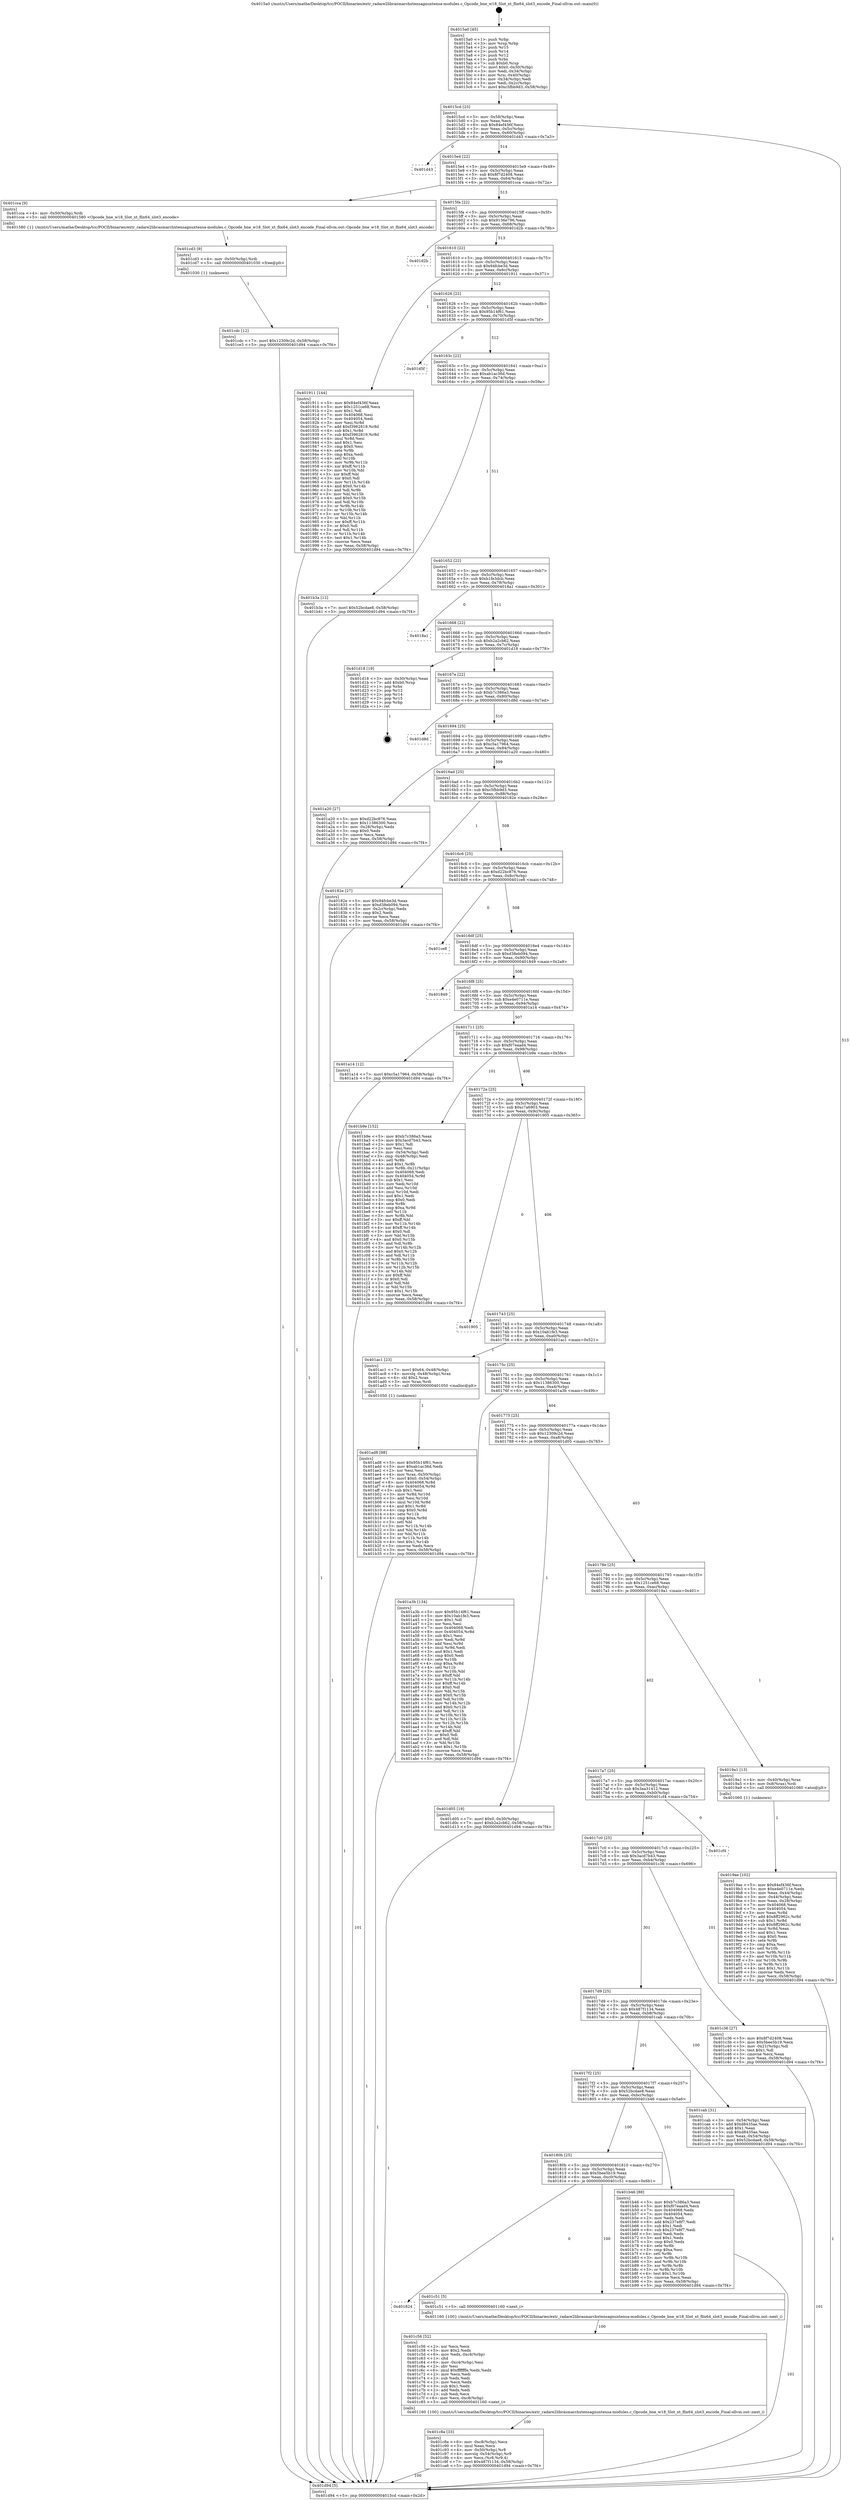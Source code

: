 digraph "0x4015a0" {
  label = "0x4015a0 (/mnt/c/Users/mathe/Desktop/tcc/POCII/binaries/extr_radare2librasmarchxtensagnuxtensa-modules.c_Opcode_bne_w18_Slot_xt_flix64_slot3_encode_Final-ollvm.out::main(0))"
  labelloc = "t"
  node[shape=record]

  Entry [label="",width=0.3,height=0.3,shape=circle,fillcolor=black,style=filled]
  "0x4015cd" [label="{
     0x4015cd [23]\l
     | [instrs]\l
     &nbsp;&nbsp;0x4015cd \<+3\>: mov -0x58(%rbp),%eax\l
     &nbsp;&nbsp;0x4015d0 \<+2\>: mov %eax,%ecx\l
     &nbsp;&nbsp;0x4015d2 \<+6\>: sub $0x84ef436f,%ecx\l
     &nbsp;&nbsp;0x4015d8 \<+3\>: mov %eax,-0x5c(%rbp)\l
     &nbsp;&nbsp;0x4015db \<+3\>: mov %ecx,-0x60(%rbp)\l
     &nbsp;&nbsp;0x4015de \<+6\>: je 0000000000401d43 \<main+0x7a3\>\l
  }"]
  "0x401d43" [label="{
     0x401d43\l
  }", style=dashed]
  "0x4015e4" [label="{
     0x4015e4 [22]\l
     | [instrs]\l
     &nbsp;&nbsp;0x4015e4 \<+5\>: jmp 00000000004015e9 \<main+0x49\>\l
     &nbsp;&nbsp;0x4015e9 \<+3\>: mov -0x5c(%rbp),%eax\l
     &nbsp;&nbsp;0x4015ec \<+5\>: sub $0x8f7d2408,%eax\l
     &nbsp;&nbsp;0x4015f1 \<+3\>: mov %eax,-0x64(%rbp)\l
     &nbsp;&nbsp;0x4015f4 \<+6\>: je 0000000000401cca \<main+0x72a\>\l
  }"]
  Exit [label="",width=0.3,height=0.3,shape=circle,fillcolor=black,style=filled,peripheries=2]
  "0x401cca" [label="{
     0x401cca [9]\l
     | [instrs]\l
     &nbsp;&nbsp;0x401cca \<+4\>: mov -0x50(%rbp),%rdi\l
     &nbsp;&nbsp;0x401cce \<+5\>: call 0000000000401580 \<Opcode_bne_w18_Slot_xt_flix64_slot3_encode\>\l
     | [calls]\l
     &nbsp;&nbsp;0x401580 \{1\} (/mnt/c/Users/mathe/Desktop/tcc/POCII/binaries/extr_radare2librasmarchxtensagnuxtensa-modules.c_Opcode_bne_w18_Slot_xt_flix64_slot3_encode_Final-ollvm.out::Opcode_bne_w18_Slot_xt_flix64_slot3_encode)\l
  }"]
  "0x4015fa" [label="{
     0x4015fa [22]\l
     | [instrs]\l
     &nbsp;&nbsp;0x4015fa \<+5\>: jmp 00000000004015ff \<main+0x5f\>\l
     &nbsp;&nbsp;0x4015ff \<+3\>: mov -0x5c(%rbp),%eax\l
     &nbsp;&nbsp;0x401602 \<+5\>: sub $0x9136e796,%eax\l
     &nbsp;&nbsp;0x401607 \<+3\>: mov %eax,-0x68(%rbp)\l
     &nbsp;&nbsp;0x40160a \<+6\>: je 0000000000401d2b \<main+0x78b\>\l
  }"]
  "0x401cdc" [label="{
     0x401cdc [12]\l
     | [instrs]\l
     &nbsp;&nbsp;0x401cdc \<+7\>: movl $0x12309c2d,-0x58(%rbp)\l
     &nbsp;&nbsp;0x401ce3 \<+5\>: jmp 0000000000401d94 \<main+0x7f4\>\l
  }"]
  "0x401d2b" [label="{
     0x401d2b\l
  }", style=dashed]
  "0x401610" [label="{
     0x401610 [22]\l
     | [instrs]\l
     &nbsp;&nbsp;0x401610 \<+5\>: jmp 0000000000401615 \<main+0x75\>\l
     &nbsp;&nbsp;0x401615 \<+3\>: mov -0x5c(%rbp),%eax\l
     &nbsp;&nbsp;0x401618 \<+5\>: sub $0x94fcbe3d,%eax\l
     &nbsp;&nbsp;0x40161d \<+3\>: mov %eax,-0x6c(%rbp)\l
     &nbsp;&nbsp;0x401620 \<+6\>: je 0000000000401911 \<main+0x371\>\l
  }"]
  "0x401cd3" [label="{
     0x401cd3 [9]\l
     | [instrs]\l
     &nbsp;&nbsp;0x401cd3 \<+4\>: mov -0x50(%rbp),%rdi\l
     &nbsp;&nbsp;0x401cd7 \<+5\>: call 0000000000401030 \<free@plt\>\l
     | [calls]\l
     &nbsp;&nbsp;0x401030 \{1\} (unknown)\l
  }"]
  "0x401911" [label="{
     0x401911 [144]\l
     | [instrs]\l
     &nbsp;&nbsp;0x401911 \<+5\>: mov $0x84ef436f,%eax\l
     &nbsp;&nbsp;0x401916 \<+5\>: mov $0x1251ce68,%ecx\l
     &nbsp;&nbsp;0x40191b \<+2\>: mov $0x1,%dl\l
     &nbsp;&nbsp;0x40191d \<+7\>: mov 0x404068,%esi\l
     &nbsp;&nbsp;0x401924 \<+7\>: mov 0x404054,%edi\l
     &nbsp;&nbsp;0x40192b \<+3\>: mov %esi,%r8d\l
     &nbsp;&nbsp;0x40192e \<+7\>: add $0xf3962819,%r8d\l
     &nbsp;&nbsp;0x401935 \<+4\>: sub $0x1,%r8d\l
     &nbsp;&nbsp;0x401939 \<+7\>: sub $0xf3962819,%r8d\l
     &nbsp;&nbsp;0x401940 \<+4\>: imul %r8d,%esi\l
     &nbsp;&nbsp;0x401944 \<+3\>: and $0x1,%esi\l
     &nbsp;&nbsp;0x401947 \<+3\>: cmp $0x0,%esi\l
     &nbsp;&nbsp;0x40194a \<+4\>: sete %r9b\l
     &nbsp;&nbsp;0x40194e \<+3\>: cmp $0xa,%edi\l
     &nbsp;&nbsp;0x401951 \<+4\>: setl %r10b\l
     &nbsp;&nbsp;0x401955 \<+3\>: mov %r9b,%r11b\l
     &nbsp;&nbsp;0x401958 \<+4\>: xor $0xff,%r11b\l
     &nbsp;&nbsp;0x40195c \<+3\>: mov %r10b,%bl\l
     &nbsp;&nbsp;0x40195f \<+3\>: xor $0xff,%bl\l
     &nbsp;&nbsp;0x401962 \<+3\>: xor $0x0,%dl\l
     &nbsp;&nbsp;0x401965 \<+3\>: mov %r11b,%r14b\l
     &nbsp;&nbsp;0x401968 \<+4\>: and $0x0,%r14b\l
     &nbsp;&nbsp;0x40196c \<+3\>: and %dl,%r9b\l
     &nbsp;&nbsp;0x40196f \<+3\>: mov %bl,%r15b\l
     &nbsp;&nbsp;0x401972 \<+4\>: and $0x0,%r15b\l
     &nbsp;&nbsp;0x401976 \<+3\>: and %dl,%r10b\l
     &nbsp;&nbsp;0x401979 \<+3\>: or %r9b,%r14b\l
     &nbsp;&nbsp;0x40197c \<+3\>: or %r10b,%r15b\l
     &nbsp;&nbsp;0x40197f \<+3\>: xor %r15b,%r14b\l
     &nbsp;&nbsp;0x401982 \<+3\>: or %bl,%r11b\l
     &nbsp;&nbsp;0x401985 \<+4\>: xor $0xff,%r11b\l
     &nbsp;&nbsp;0x401989 \<+3\>: or $0x0,%dl\l
     &nbsp;&nbsp;0x40198c \<+3\>: and %dl,%r11b\l
     &nbsp;&nbsp;0x40198f \<+3\>: or %r11b,%r14b\l
     &nbsp;&nbsp;0x401992 \<+4\>: test $0x1,%r14b\l
     &nbsp;&nbsp;0x401996 \<+3\>: cmovne %ecx,%eax\l
     &nbsp;&nbsp;0x401999 \<+3\>: mov %eax,-0x58(%rbp)\l
     &nbsp;&nbsp;0x40199c \<+5\>: jmp 0000000000401d94 \<main+0x7f4\>\l
  }"]
  "0x401626" [label="{
     0x401626 [22]\l
     | [instrs]\l
     &nbsp;&nbsp;0x401626 \<+5\>: jmp 000000000040162b \<main+0x8b\>\l
     &nbsp;&nbsp;0x40162b \<+3\>: mov -0x5c(%rbp),%eax\l
     &nbsp;&nbsp;0x40162e \<+5\>: sub $0x95b14f61,%eax\l
     &nbsp;&nbsp;0x401633 \<+3\>: mov %eax,-0x70(%rbp)\l
     &nbsp;&nbsp;0x401636 \<+6\>: je 0000000000401d5f \<main+0x7bf\>\l
  }"]
  "0x401c8a" [label="{
     0x401c8a [33]\l
     | [instrs]\l
     &nbsp;&nbsp;0x401c8a \<+6\>: mov -0xc8(%rbp),%ecx\l
     &nbsp;&nbsp;0x401c90 \<+3\>: imul %eax,%ecx\l
     &nbsp;&nbsp;0x401c93 \<+4\>: mov -0x50(%rbp),%r8\l
     &nbsp;&nbsp;0x401c97 \<+4\>: movslq -0x54(%rbp),%r9\l
     &nbsp;&nbsp;0x401c9b \<+4\>: mov %ecx,(%r8,%r9,4)\l
     &nbsp;&nbsp;0x401c9f \<+7\>: movl $0x487f1134,-0x58(%rbp)\l
     &nbsp;&nbsp;0x401ca6 \<+5\>: jmp 0000000000401d94 \<main+0x7f4\>\l
  }"]
  "0x401d5f" [label="{
     0x401d5f\l
  }", style=dashed]
  "0x40163c" [label="{
     0x40163c [22]\l
     | [instrs]\l
     &nbsp;&nbsp;0x40163c \<+5\>: jmp 0000000000401641 \<main+0xa1\>\l
     &nbsp;&nbsp;0x401641 \<+3\>: mov -0x5c(%rbp),%eax\l
     &nbsp;&nbsp;0x401644 \<+5\>: sub $0xab1ac36d,%eax\l
     &nbsp;&nbsp;0x401649 \<+3\>: mov %eax,-0x74(%rbp)\l
     &nbsp;&nbsp;0x40164c \<+6\>: je 0000000000401b3a \<main+0x59a\>\l
  }"]
  "0x401c56" [label="{
     0x401c56 [52]\l
     | [instrs]\l
     &nbsp;&nbsp;0x401c56 \<+2\>: xor %ecx,%ecx\l
     &nbsp;&nbsp;0x401c58 \<+5\>: mov $0x2,%edx\l
     &nbsp;&nbsp;0x401c5d \<+6\>: mov %edx,-0xc4(%rbp)\l
     &nbsp;&nbsp;0x401c63 \<+1\>: cltd\l
     &nbsp;&nbsp;0x401c64 \<+6\>: mov -0xc4(%rbp),%esi\l
     &nbsp;&nbsp;0x401c6a \<+2\>: idiv %esi\l
     &nbsp;&nbsp;0x401c6c \<+6\>: imul $0xfffffffe,%edx,%edx\l
     &nbsp;&nbsp;0x401c72 \<+2\>: mov %ecx,%edi\l
     &nbsp;&nbsp;0x401c74 \<+2\>: sub %edx,%edi\l
     &nbsp;&nbsp;0x401c76 \<+2\>: mov %ecx,%edx\l
     &nbsp;&nbsp;0x401c78 \<+3\>: sub $0x1,%edx\l
     &nbsp;&nbsp;0x401c7b \<+2\>: add %edx,%edi\l
     &nbsp;&nbsp;0x401c7d \<+2\>: sub %edi,%ecx\l
     &nbsp;&nbsp;0x401c7f \<+6\>: mov %ecx,-0xc8(%rbp)\l
     &nbsp;&nbsp;0x401c85 \<+5\>: call 0000000000401160 \<next_i\>\l
     | [calls]\l
     &nbsp;&nbsp;0x401160 \{100\} (/mnt/c/Users/mathe/Desktop/tcc/POCII/binaries/extr_radare2librasmarchxtensagnuxtensa-modules.c_Opcode_bne_w18_Slot_xt_flix64_slot3_encode_Final-ollvm.out::next_i)\l
  }"]
  "0x401b3a" [label="{
     0x401b3a [12]\l
     | [instrs]\l
     &nbsp;&nbsp;0x401b3a \<+7\>: movl $0x52bcdae8,-0x58(%rbp)\l
     &nbsp;&nbsp;0x401b41 \<+5\>: jmp 0000000000401d94 \<main+0x7f4\>\l
  }"]
  "0x401652" [label="{
     0x401652 [22]\l
     | [instrs]\l
     &nbsp;&nbsp;0x401652 \<+5\>: jmp 0000000000401657 \<main+0xb7\>\l
     &nbsp;&nbsp;0x401657 \<+3\>: mov -0x5c(%rbp),%eax\l
     &nbsp;&nbsp;0x40165a \<+5\>: sub $0xb1fe3dcb,%eax\l
     &nbsp;&nbsp;0x40165f \<+3\>: mov %eax,-0x78(%rbp)\l
     &nbsp;&nbsp;0x401662 \<+6\>: je 00000000004018a1 \<main+0x301\>\l
  }"]
  "0x401824" [label="{
     0x401824\l
  }", style=dashed]
  "0x4018a1" [label="{
     0x4018a1\l
  }", style=dashed]
  "0x401668" [label="{
     0x401668 [22]\l
     | [instrs]\l
     &nbsp;&nbsp;0x401668 \<+5\>: jmp 000000000040166d \<main+0xcd\>\l
     &nbsp;&nbsp;0x40166d \<+3\>: mov -0x5c(%rbp),%eax\l
     &nbsp;&nbsp;0x401670 \<+5\>: sub $0xb2a2cb62,%eax\l
     &nbsp;&nbsp;0x401675 \<+3\>: mov %eax,-0x7c(%rbp)\l
     &nbsp;&nbsp;0x401678 \<+6\>: je 0000000000401d18 \<main+0x778\>\l
  }"]
  "0x401c51" [label="{
     0x401c51 [5]\l
     | [instrs]\l
     &nbsp;&nbsp;0x401c51 \<+5\>: call 0000000000401160 \<next_i\>\l
     | [calls]\l
     &nbsp;&nbsp;0x401160 \{100\} (/mnt/c/Users/mathe/Desktop/tcc/POCII/binaries/extr_radare2librasmarchxtensagnuxtensa-modules.c_Opcode_bne_w18_Slot_xt_flix64_slot3_encode_Final-ollvm.out::next_i)\l
  }"]
  "0x401d18" [label="{
     0x401d18 [19]\l
     | [instrs]\l
     &nbsp;&nbsp;0x401d18 \<+3\>: mov -0x30(%rbp),%eax\l
     &nbsp;&nbsp;0x401d1b \<+7\>: add $0xb0,%rsp\l
     &nbsp;&nbsp;0x401d22 \<+1\>: pop %rbx\l
     &nbsp;&nbsp;0x401d23 \<+2\>: pop %r12\l
     &nbsp;&nbsp;0x401d25 \<+2\>: pop %r14\l
     &nbsp;&nbsp;0x401d27 \<+2\>: pop %r15\l
     &nbsp;&nbsp;0x401d29 \<+1\>: pop %rbp\l
     &nbsp;&nbsp;0x401d2a \<+1\>: ret\l
  }"]
  "0x40167e" [label="{
     0x40167e [22]\l
     | [instrs]\l
     &nbsp;&nbsp;0x40167e \<+5\>: jmp 0000000000401683 \<main+0xe3\>\l
     &nbsp;&nbsp;0x401683 \<+3\>: mov -0x5c(%rbp),%eax\l
     &nbsp;&nbsp;0x401686 \<+5\>: sub $0xb7c386a3,%eax\l
     &nbsp;&nbsp;0x40168b \<+3\>: mov %eax,-0x80(%rbp)\l
     &nbsp;&nbsp;0x40168e \<+6\>: je 0000000000401d8d \<main+0x7ed\>\l
  }"]
  "0x40180b" [label="{
     0x40180b [25]\l
     | [instrs]\l
     &nbsp;&nbsp;0x40180b \<+5\>: jmp 0000000000401810 \<main+0x270\>\l
     &nbsp;&nbsp;0x401810 \<+3\>: mov -0x5c(%rbp),%eax\l
     &nbsp;&nbsp;0x401813 \<+5\>: sub $0x5bee5b19,%eax\l
     &nbsp;&nbsp;0x401818 \<+6\>: mov %eax,-0xc0(%rbp)\l
     &nbsp;&nbsp;0x40181e \<+6\>: je 0000000000401c51 \<main+0x6b1\>\l
  }"]
  "0x401d8d" [label="{
     0x401d8d\l
  }", style=dashed]
  "0x401694" [label="{
     0x401694 [25]\l
     | [instrs]\l
     &nbsp;&nbsp;0x401694 \<+5\>: jmp 0000000000401699 \<main+0xf9\>\l
     &nbsp;&nbsp;0x401699 \<+3\>: mov -0x5c(%rbp),%eax\l
     &nbsp;&nbsp;0x40169c \<+5\>: sub $0xc5a17964,%eax\l
     &nbsp;&nbsp;0x4016a1 \<+6\>: mov %eax,-0x84(%rbp)\l
     &nbsp;&nbsp;0x4016a7 \<+6\>: je 0000000000401a20 \<main+0x480\>\l
  }"]
  "0x401b46" [label="{
     0x401b46 [88]\l
     | [instrs]\l
     &nbsp;&nbsp;0x401b46 \<+5\>: mov $0xb7c386a3,%eax\l
     &nbsp;&nbsp;0x401b4b \<+5\>: mov $0xf07eaad4,%ecx\l
     &nbsp;&nbsp;0x401b50 \<+7\>: mov 0x404068,%edx\l
     &nbsp;&nbsp;0x401b57 \<+7\>: mov 0x404054,%esi\l
     &nbsp;&nbsp;0x401b5e \<+2\>: mov %edx,%edi\l
     &nbsp;&nbsp;0x401b60 \<+6\>: add $0x237e8f7,%edi\l
     &nbsp;&nbsp;0x401b66 \<+3\>: sub $0x1,%edi\l
     &nbsp;&nbsp;0x401b69 \<+6\>: sub $0x237e8f7,%edi\l
     &nbsp;&nbsp;0x401b6f \<+3\>: imul %edi,%edx\l
     &nbsp;&nbsp;0x401b72 \<+3\>: and $0x1,%edx\l
     &nbsp;&nbsp;0x401b75 \<+3\>: cmp $0x0,%edx\l
     &nbsp;&nbsp;0x401b78 \<+4\>: sete %r8b\l
     &nbsp;&nbsp;0x401b7c \<+3\>: cmp $0xa,%esi\l
     &nbsp;&nbsp;0x401b7f \<+4\>: setl %r9b\l
     &nbsp;&nbsp;0x401b83 \<+3\>: mov %r8b,%r10b\l
     &nbsp;&nbsp;0x401b86 \<+3\>: and %r9b,%r10b\l
     &nbsp;&nbsp;0x401b89 \<+3\>: xor %r9b,%r8b\l
     &nbsp;&nbsp;0x401b8c \<+3\>: or %r8b,%r10b\l
     &nbsp;&nbsp;0x401b8f \<+4\>: test $0x1,%r10b\l
     &nbsp;&nbsp;0x401b93 \<+3\>: cmovne %ecx,%eax\l
     &nbsp;&nbsp;0x401b96 \<+3\>: mov %eax,-0x58(%rbp)\l
     &nbsp;&nbsp;0x401b99 \<+5\>: jmp 0000000000401d94 \<main+0x7f4\>\l
  }"]
  "0x401a20" [label="{
     0x401a20 [27]\l
     | [instrs]\l
     &nbsp;&nbsp;0x401a20 \<+5\>: mov $0xd22bc876,%eax\l
     &nbsp;&nbsp;0x401a25 \<+5\>: mov $0x11386300,%ecx\l
     &nbsp;&nbsp;0x401a2a \<+3\>: mov -0x28(%rbp),%edx\l
     &nbsp;&nbsp;0x401a2d \<+3\>: cmp $0x0,%edx\l
     &nbsp;&nbsp;0x401a30 \<+3\>: cmove %ecx,%eax\l
     &nbsp;&nbsp;0x401a33 \<+3\>: mov %eax,-0x58(%rbp)\l
     &nbsp;&nbsp;0x401a36 \<+5\>: jmp 0000000000401d94 \<main+0x7f4\>\l
  }"]
  "0x4016ad" [label="{
     0x4016ad [25]\l
     | [instrs]\l
     &nbsp;&nbsp;0x4016ad \<+5\>: jmp 00000000004016b2 \<main+0x112\>\l
     &nbsp;&nbsp;0x4016b2 \<+3\>: mov -0x5c(%rbp),%eax\l
     &nbsp;&nbsp;0x4016b5 \<+5\>: sub $0xc5fbb9d3,%eax\l
     &nbsp;&nbsp;0x4016ba \<+6\>: mov %eax,-0x88(%rbp)\l
     &nbsp;&nbsp;0x4016c0 \<+6\>: je 000000000040182e \<main+0x28e\>\l
  }"]
  "0x4017f2" [label="{
     0x4017f2 [25]\l
     | [instrs]\l
     &nbsp;&nbsp;0x4017f2 \<+5\>: jmp 00000000004017f7 \<main+0x257\>\l
     &nbsp;&nbsp;0x4017f7 \<+3\>: mov -0x5c(%rbp),%eax\l
     &nbsp;&nbsp;0x4017fa \<+5\>: sub $0x52bcdae8,%eax\l
     &nbsp;&nbsp;0x4017ff \<+6\>: mov %eax,-0xbc(%rbp)\l
     &nbsp;&nbsp;0x401805 \<+6\>: je 0000000000401b46 \<main+0x5a6\>\l
  }"]
  "0x40182e" [label="{
     0x40182e [27]\l
     | [instrs]\l
     &nbsp;&nbsp;0x40182e \<+5\>: mov $0x94fcbe3d,%eax\l
     &nbsp;&nbsp;0x401833 \<+5\>: mov $0xd38eb094,%ecx\l
     &nbsp;&nbsp;0x401838 \<+3\>: mov -0x2c(%rbp),%edx\l
     &nbsp;&nbsp;0x40183b \<+3\>: cmp $0x2,%edx\l
     &nbsp;&nbsp;0x40183e \<+3\>: cmovne %ecx,%eax\l
     &nbsp;&nbsp;0x401841 \<+3\>: mov %eax,-0x58(%rbp)\l
     &nbsp;&nbsp;0x401844 \<+5\>: jmp 0000000000401d94 \<main+0x7f4\>\l
  }"]
  "0x4016c6" [label="{
     0x4016c6 [25]\l
     | [instrs]\l
     &nbsp;&nbsp;0x4016c6 \<+5\>: jmp 00000000004016cb \<main+0x12b\>\l
     &nbsp;&nbsp;0x4016cb \<+3\>: mov -0x5c(%rbp),%eax\l
     &nbsp;&nbsp;0x4016ce \<+5\>: sub $0xd22bc876,%eax\l
     &nbsp;&nbsp;0x4016d3 \<+6\>: mov %eax,-0x8c(%rbp)\l
     &nbsp;&nbsp;0x4016d9 \<+6\>: je 0000000000401ce8 \<main+0x748\>\l
  }"]
  "0x401d94" [label="{
     0x401d94 [5]\l
     | [instrs]\l
     &nbsp;&nbsp;0x401d94 \<+5\>: jmp 00000000004015cd \<main+0x2d\>\l
  }"]
  "0x4015a0" [label="{
     0x4015a0 [45]\l
     | [instrs]\l
     &nbsp;&nbsp;0x4015a0 \<+1\>: push %rbp\l
     &nbsp;&nbsp;0x4015a1 \<+3\>: mov %rsp,%rbp\l
     &nbsp;&nbsp;0x4015a4 \<+2\>: push %r15\l
     &nbsp;&nbsp;0x4015a6 \<+2\>: push %r14\l
     &nbsp;&nbsp;0x4015a8 \<+2\>: push %r12\l
     &nbsp;&nbsp;0x4015aa \<+1\>: push %rbx\l
     &nbsp;&nbsp;0x4015ab \<+7\>: sub $0xb0,%rsp\l
     &nbsp;&nbsp;0x4015b2 \<+7\>: movl $0x0,-0x30(%rbp)\l
     &nbsp;&nbsp;0x4015b9 \<+3\>: mov %edi,-0x34(%rbp)\l
     &nbsp;&nbsp;0x4015bc \<+4\>: mov %rsi,-0x40(%rbp)\l
     &nbsp;&nbsp;0x4015c0 \<+3\>: mov -0x34(%rbp),%edi\l
     &nbsp;&nbsp;0x4015c3 \<+3\>: mov %edi,-0x2c(%rbp)\l
     &nbsp;&nbsp;0x4015c6 \<+7\>: movl $0xc5fbb9d3,-0x58(%rbp)\l
  }"]
  "0x401cab" [label="{
     0x401cab [31]\l
     | [instrs]\l
     &nbsp;&nbsp;0x401cab \<+3\>: mov -0x54(%rbp),%eax\l
     &nbsp;&nbsp;0x401cae \<+5\>: add $0xd8435ae,%eax\l
     &nbsp;&nbsp;0x401cb3 \<+3\>: add $0x1,%eax\l
     &nbsp;&nbsp;0x401cb6 \<+5\>: sub $0xd8435ae,%eax\l
     &nbsp;&nbsp;0x401cbb \<+3\>: mov %eax,-0x54(%rbp)\l
     &nbsp;&nbsp;0x401cbe \<+7\>: movl $0x52bcdae8,-0x58(%rbp)\l
     &nbsp;&nbsp;0x401cc5 \<+5\>: jmp 0000000000401d94 \<main+0x7f4\>\l
  }"]
  "0x401ce8" [label="{
     0x401ce8\l
  }", style=dashed]
  "0x4016df" [label="{
     0x4016df [25]\l
     | [instrs]\l
     &nbsp;&nbsp;0x4016df \<+5\>: jmp 00000000004016e4 \<main+0x144\>\l
     &nbsp;&nbsp;0x4016e4 \<+3\>: mov -0x5c(%rbp),%eax\l
     &nbsp;&nbsp;0x4016e7 \<+5\>: sub $0xd38eb094,%eax\l
     &nbsp;&nbsp;0x4016ec \<+6\>: mov %eax,-0x90(%rbp)\l
     &nbsp;&nbsp;0x4016f2 \<+6\>: je 0000000000401849 \<main+0x2a9\>\l
  }"]
  "0x4017d9" [label="{
     0x4017d9 [25]\l
     | [instrs]\l
     &nbsp;&nbsp;0x4017d9 \<+5\>: jmp 00000000004017de \<main+0x23e\>\l
     &nbsp;&nbsp;0x4017de \<+3\>: mov -0x5c(%rbp),%eax\l
     &nbsp;&nbsp;0x4017e1 \<+5\>: sub $0x487f1134,%eax\l
     &nbsp;&nbsp;0x4017e6 \<+6\>: mov %eax,-0xb8(%rbp)\l
     &nbsp;&nbsp;0x4017ec \<+6\>: je 0000000000401cab \<main+0x70b\>\l
  }"]
  "0x401849" [label="{
     0x401849\l
  }", style=dashed]
  "0x4016f8" [label="{
     0x4016f8 [25]\l
     | [instrs]\l
     &nbsp;&nbsp;0x4016f8 \<+5\>: jmp 00000000004016fd \<main+0x15d\>\l
     &nbsp;&nbsp;0x4016fd \<+3\>: mov -0x5c(%rbp),%eax\l
     &nbsp;&nbsp;0x401700 \<+5\>: sub $0xe4e0711e,%eax\l
     &nbsp;&nbsp;0x401705 \<+6\>: mov %eax,-0x94(%rbp)\l
     &nbsp;&nbsp;0x40170b \<+6\>: je 0000000000401a14 \<main+0x474\>\l
  }"]
  "0x401c36" [label="{
     0x401c36 [27]\l
     | [instrs]\l
     &nbsp;&nbsp;0x401c36 \<+5\>: mov $0x8f7d2408,%eax\l
     &nbsp;&nbsp;0x401c3b \<+5\>: mov $0x5bee5b19,%ecx\l
     &nbsp;&nbsp;0x401c40 \<+3\>: mov -0x21(%rbp),%dl\l
     &nbsp;&nbsp;0x401c43 \<+3\>: test $0x1,%dl\l
     &nbsp;&nbsp;0x401c46 \<+3\>: cmovne %ecx,%eax\l
     &nbsp;&nbsp;0x401c49 \<+3\>: mov %eax,-0x58(%rbp)\l
     &nbsp;&nbsp;0x401c4c \<+5\>: jmp 0000000000401d94 \<main+0x7f4\>\l
  }"]
  "0x401a14" [label="{
     0x401a14 [12]\l
     | [instrs]\l
     &nbsp;&nbsp;0x401a14 \<+7\>: movl $0xc5a17964,-0x58(%rbp)\l
     &nbsp;&nbsp;0x401a1b \<+5\>: jmp 0000000000401d94 \<main+0x7f4\>\l
  }"]
  "0x401711" [label="{
     0x401711 [25]\l
     | [instrs]\l
     &nbsp;&nbsp;0x401711 \<+5\>: jmp 0000000000401716 \<main+0x176\>\l
     &nbsp;&nbsp;0x401716 \<+3\>: mov -0x5c(%rbp),%eax\l
     &nbsp;&nbsp;0x401719 \<+5\>: sub $0xf07eaad4,%eax\l
     &nbsp;&nbsp;0x40171e \<+6\>: mov %eax,-0x98(%rbp)\l
     &nbsp;&nbsp;0x401724 \<+6\>: je 0000000000401b9e \<main+0x5fe\>\l
  }"]
  "0x4017c0" [label="{
     0x4017c0 [25]\l
     | [instrs]\l
     &nbsp;&nbsp;0x4017c0 \<+5\>: jmp 00000000004017c5 \<main+0x225\>\l
     &nbsp;&nbsp;0x4017c5 \<+3\>: mov -0x5c(%rbp),%eax\l
     &nbsp;&nbsp;0x4017c8 \<+5\>: sub $0x3acd7b43,%eax\l
     &nbsp;&nbsp;0x4017cd \<+6\>: mov %eax,-0xb4(%rbp)\l
     &nbsp;&nbsp;0x4017d3 \<+6\>: je 0000000000401c36 \<main+0x696\>\l
  }"]
  "0x401b9e" [label="{
     0x401b9e [152]\l
     | [instrs]\l
     &nbsp;&nbsp;0x401b9e \<+5\>: mov $0xb7c386a3,%eax\l
     &nbsp;&nbsp;0x401ba3 \<+5\>: mov $0x3acd7b43,%ecx\l
     &nbsp;&nbsp;0x401ba8 \<+2\>: mov $0x1,%dl\l
     &nbsp;&nbsp;0x401baa \<+2\>: xor %esi,%esi\l
     &nbsp;&nbsp;0x401bac \<+3\>: mov -0x54(%rbp),%edi\l
     &nbsp;&nbsp;0x401baf \<+3\>: cmp -0x48(%rbp),%edi\l
     &nbsp;&nbsp;0x401bb2 \<+4\>: setl %r8b\l
     &nbsp;&nbsp;0x401bb6 \<+4\>: and $0x1,%r8b\l
     &nbsp;&nbsp;0x401bba \<+4\>: mov %r8b,-0x21(%rbp)\l
     &nbsp;&nbsp;0x401bbe \<+7\>: mov 0x404068,%edi\l
     &nbsp;&nbsp;0x401bc5 \<+8\>: mov 0x404054,%r9d\l
     &nbsp;&nbsp;0x401bcd \<+3\>: sub $0x1,%esi\l
     &nbsp;&nbsp;0x401bd0 \<+3\>: mov %edi,%r10d\l
     &nbsp;&nbsp;0x401bd3 \<+3\>: add %esi,%r10d\l
     &nbsp;&nbsp;0x401bd6 \<+4\>: imul %r10d,%edi\l
     &nbsp;&nbsp;0x401bda \<+3\>: and $0x1,%edi\l
     &nbsp;&nbsp;0x401bdd \<+3\>: cmp $0x0,%edi\l
     &nbsp;&nbsp;0x401be0 \<+4\>: sete %r8b\l
     &nbsp;&nbsp;0x401be4 \<+4\>: cmp $0xa,%r9d\l
     &nbsp;&nbsp;0x401be8 \<+4\>: setl %r11b\l
     &nbsp;&nbsp;0x401bec \<+3\>: mov %r8b,%bl\l
     &nbsp;&nbsp;0x401bef \<+3\>: xor $0xff,%bl\l
     &nbsp;&nbsp;0x401bf2 \<+3\>: mov %r11b,%r14b\l
     &nbsp;&nbsp;0x401bf5 \<+4\>: xor $0xff,%r14b\l
     &nbsp;&nbsp;0x401bf9 \<+3\>: xor $0x0,%dl\l
     &nbsp;&nbsp;0x401bfc \<+3\>: mov %bl,%r15b\l
     &nbsp;&nbsp;0x401bff \<+4\>: and $0x0,%r15b\l
     &nbsp;&nbsp;0x401c03 \<+3\>: and %dl,%r8b\l
     &nbsp;&nbsp;0x401c06 \<+3\>: mov %r14b,%r12b\l
     &nbsp;&nbsp;0x401c09 \<+4\>: and $0x0,%r12b\l
     &nbsp;&nbsp;0x401c0d \<+3\>: and %dl,%r11b\l
     &nbsp;&nbsp;0x401c10 \<+3\>: or %r8b,%r15b\l
     &nbsp;&nbsp;0x401c13 \<+3\>: or %r11b,%r12b\l
     &nbsp;&nbsp;0x401c16 \<+3\>: xor %r12b,%r15b\l
     &nbsp;&nbsp;0x401c19 \<+3\>: or %r14b,%bl\l
     &nbsp;&nbsp;0x401c1c \<+3\>: xor $0xff,%bl\l
     &nbsp;&nbsp;0x401c1f \<+3\>: or $0x0,%dl\l
     &nbsp;&nbsp;0x401c22 \<+2\>: and %dl,%bl\l
     &nbsp;&nbsp;0x401c24 \<+3\>: or %bl,%r15b\l
     &nbsp;&nbsp;0x401c27 \<+4\>: test $0x1,%r15b\l
     &nbsp;&nbsp;0x401c2b \<+3\>: cmovne %ecx,%eax\l
     &nbsp;&nbsp;0x401c2e \<+3\>: mov %eax,-0x58(%rbp)\l
     &nbsp;&nbsp;0x401c31 \<+5\>: jmp 0000000000401d94 \<main+0x7f4\>\l
  }"]
  "0x40172a" [label="{
     0x40172a [25]\l
     | [instrs]\l
     &nbsp;&nbsp;0x40172a \<+5\>: jmp 000000000040172f \<main+0x18f\>\l
     &nbsp;&nbsp;0x40172f \<+3\>: mov -0x5c(%rbp),%eax\l
     &nbsp;&nbsp;0x401732 \<+5\>: sub $0xc7a6903,%eax\l
     &nbsp;&nbsp;0x401737 \<+6\>: mov %eax,-0x9c(%rbp)\l
     &nbsp;&nbsp;0x40173d \<+6\>: je 0000000000401905 \<main+0x365\>\l
  }"]
  "0x401cf4" [label="{
     0x401cf4\l
  }", style=dashed]
  "0x401905" [label="{
     0x401905\l
  }", style=dashed]
  "0x401743" [label="{
     0x401743 [25]\l
     | [instrs]\l
     &nbsp;&nbsp;0x401743 \<+5\>: jmp 0000000000401748 \<main+0x1a8\>\l
     &nbsp;&nbsp;0x401748 \<+3\>: mov -0x5c(%rbp),%eax\l
     &nbsp;&nbsp;0x40174b \<+5\>: sub $0x10ab1fe3,%eax\l
     &nbsp;&nbsp;0x401750 \<+6\>: mov %eax,-0xa0(%rbp)\l
     &nbsp;&nbsp;0x401756 \<+6\>: je 0000000000401ac1 \<main+0x521\>\l
  }"]
  "0x401ad8" [label="{
     0x401ad8 [98]\l
     | [instrs]\l
     &nbsp;&nbsp;0x401ad8 \<+5\>: mov $0x95b14f61,%ecx\l
     &nbsp;&nbsp;0x401add \<+5\>: mov $0xab1ac36d,%edx\l
     &nbsp;&nbsp;0x401ae2 \<+2\>: xor %esi,%esi\l
     &nbsp;&nbsp;0x401ae4 \<+4\>: mov %rax,-0x50(%rbp)\l
     &nbsp;&nbsp;0x401ae8 \<+7\>: movl $0x0,-0x54(%rbp)\l
     &nbsp;&nbsp;0x401aef \<+8\>: mov 0x404068,%r8d\l
     &nbsp;&nbsp;0x401af7 \<+8\>: mov 0x404054,%r9d\l
     &nbsp;&nbsp;0x401aff \<+3\>: sub $0x1,%esi\l
     &nbsp;&nbsp;0x401b02 \<+3\>: mov %r8d,%r10d\l
     &nbsp;&nbsp;0x401b05 \<+3\>: add %esi,%r10d\l
     &nbsp;&nbsp;0x401b08 \<+4\>: imul %r10d,%r8d\l
     &nbsp;&nbsp;0x401b0c \<+4\>: and $0x1,%r8d\l
     &nbsp;&nbsp;0x401b10 \<+4\>: cmp $0x0,%r8d\l
     &nbsp;&nbsp;0x401b14 \<+4\>: sete %r11b\l
     &nbsp;&nbsp;0x401b18 \<+4\>: cmp $0xa,%r9d\l
     &nbsp;&nbsp;0x401b1c \<+3\>: setl %bl\l
     &nbsp;&nbsp;0x401b1f \<+3\>: mov %r11b,%r14b\l
     &nbsp;&nbsp;0x401b22 \<+3\>: and %bl,%r14b\l
     &nbsp;&nbsp;0x401b25 \<+3\>: xor %bl,%r11b\l
     &nbsp;&nbsp;0x401b28 \<+3\>: or %r11b,%r14b\l
     &nbsp;&nbsp;0x401b2b \<+4\>: test $0x1,%r14b\l
     &nbsp;&nbsp;0x401b2f \<+3\>: cmovne %edx,%ecx\l
     &nbsp;&nbsp;0x401b32 \<+3\>: mov %ecx,-0x58(%rbp)\l
     &nbsp;&nbsp;0x401b35 \<+5\>: jmp 0000000000401d94 \<main+0x7f4\>\l
  }"]
  "0x401ac1" [label="{
     0x401ac1 [23]\l
     | [instrs]\l
     &nbsp;&nbsp;0x401ac1 \<+7\>: movl $0x64,-0x48(%rbp)\l
     &nbsp;&nbsp;0x401ac8 \<+4\>: movslq -0x48(%rbp),%rax\l
     &nbsp;&nbsp;0x401acc \<+4\>: shl $0x2,%rax\l
     &nbsp;&nbsp;0x401ad0 \<+3\>: mov %rax,%rdi\l
     &nbsp;&nbsp;0x401ad3 \<+5\>: call 0000000000401050 \<malloc@plt\>\l
     | [calls]\l
     &nbsp;&nbsp;0x401050 \{1\} (unknown)\l
  }"]
  "0x40175c" [label="{
     0x40175c [25]\l
     | [instrs]\l
     &nbsp;&nbsp;0x40175c \<+5\>: jmp 0000000000401761 \<main+0x1c1\>\l
     &nbsp;&nbsp;0x401761 \<+3\>: mov -0x5c(%rbp),%eax\l
     &nbsp;&nbsp;0x401764 \<+5\>: sub $0x11386300,%eax\l
     &nbsp;&nbsp;0x401769 \<+6\>: mov %eax,-0xa4(%rbp)\l
     &nbsp;&nbsp;0x40176f \<+6\>: je 0000000000401a3b \<main+0x49b\>\l
  }"]
  "0x4019ae" [label="{
     0x4019ae [102]\l
     | [instrs]\l
     &nbsp;&nbsp;0x4019ae \<+5\>: mov $0x84ef436f,%ecx\l
     &nbsp;&nbsp;0x4019b3 \<+5\>: mov $0xe4e0711e,%edx\l
     &nbsp;&nbsp;0x4019b8 \<+3\>: mov %eax,-0x44(%rbp)\l
     &nbsp;&nbsp;0x4019bb \<+3\>: mov -0x44(%rbp),%eax\l
     &nbsp;&nbsp;0x4019be \<+3\>: mov %eax,-0x28(%rbp)\l
     &nbsp;&nbsp;0x4019c1 \<+7\>: mov 0x404068,%eax\l
     &nbsp;&nbsp;0x4019c8 \<+7\>: mov 0x404054,%esi\l
     &nbsp;&nbsp;0x4019cf \<+3\>: mov %eax,%r8d\l
     &nbsp;&nbsp;0x4019d2 \<+7\>: add $0x8ff2962c,%r8d\l
     &nbsp;&nbsp;0x4019d9 \<+4\>: sub $0x1,%r8d\l
     &nbsp;&nbsp;0x4019dd \<+7\>: sub $0x8ff2962c,%r8d\l
     &nbsp;&nbsp;0x4019e4 \<+4\>: imul %r8d,%eax\l
     &nbsp;&nbsp;0x4019e8 \<+3\>: and $0x1,%eax\l
     &nbsp;&nbsp;0x4019eb \<+3\>: cmp $0x0,%eax\l
     &nbsp;&nbsp;0x4019ee \<+4\>: sete %r9b\l
     &nbsp;&nbsp;0x4019f2 \<+3\>: cmp $0xa,%esi\l
     &nbsp;&nbsp;0x4019f5 \<+4\>: setl %r10b\l
     &nbsp;&nbsp;0x4019f9 \<+3\>: mov %r9b,%r11b\l
     &nbsp;&nbsp;0x4019fc \<+3\>: and %r10b,%r11b\l
     &nbsp;&nbsp;0x4019ff \<+3\>: xor %r10b,%r9b\l
     &nbsp;&nbsp;0x401a02 \<+3\>: or %r9b,%r11b\l
     &nbsp;&nbsp;0x401a05 \<+4\>: test $0x1,%r11b\l
     &nbsp;&nbsp;0x401a09 \<+3\>: cmovne %edx,%ecx\l
     &nbsp;&nbsp;0x401a0c \<+3\>: mov %ecx,-0x58(%rbp)\l
     &nbsp;&nbsp;0x401a0f \<+5\>: jmp 0000000000401d94 \<main+0x7f4\>\l
  }"]
  "0x401a3b" [label="{
     0x401a3b [134]\l
     | [instrs]\l
     &nbsp;&nbsp;0x401a3b \<+5\>: mov $0x95b14f61,%eax\l
     &nbsp;&nbsp;0x401a40 \<+5\>: mov $0x10ab1fe3,%ecx\l
     &nbsp;&nbsp;0x401a45 \<+2\>: mov $0x1,%dl\l
     &nbsp;&nbsp;0x401a47 \<+2\>: xor %esi,%esi\l
     &nbsp;&nbsp;0x401a49 \<+7\>: mov 0x404068,%edi\l
     &nbsp;&nbsp;0x401a50 \<+8\>: mov 0x404054,%r8d\l
     &nbsp;&nbsp;0x401a58 \<+3\>: sub $0x1,%esi\l
     &nbsp;&nbsp;0x401a5b \<+3\>: mov %edi,%r9d\l
     &nbsp;&nbsp;0x401a5e \<+3\>: add %esi,%r9d\l
     &nbsp;&nbsp;0x401a61 \<+4\>: imul %r9d,%edi\l
     &nbsp;&nbsp;0x401a65 \<+3\>: and $0x1,%edi\l
     &nbsp;&nbsp;0x401a68 \<+3\>: cmp $0x0,%edi\l
     &nbsp;&nbsp;0x401a6b \<+4\>: sete %r10b\l
     &nbsp;&nbsp;0x401a6f \<+4\>: cmp $0xa,%r8d\l
     &nbsp;&nbsp;0x401a73 \<+4\>: setl %r11b\l
     &nbsp;&nbsp;0x401a77 \<+3\>: mov %r10b,%bl\l
     &nbsp;&nbsp;0x401a7a \<+3\>: xor $0xff,%bl\l
     &nbsp;&nbsp;0x401a7d \<+3\>: mov %r11b,%r14b\l
     &nbsp;&nbsp;0x401a80 \<+4\>: xor $0xff,%r14b\l
     &nbsp;&nbsp;0x401a84 \<+3\>: xor $0x0,%dl\l
     &nbsp;&nbsp;0x401a87 \<+3\>: mov %bl,%r15b\l
     &nbsp;&nbsp;0x401a8a \<+4\>: and $0x0,%r15b\l
     &nbsp;&nbsp;0x401a8e \<+3\>: and %dl,%r10b\l
     &nbsp;&nbsp;0x401a91 \<+3\>: mov %r14b,%r12b\l
     &nbsp;&nbsp;0x401a94 \<+4\>: and $0x0,%r12b\l
     &nbsp;&nbsp;0x401a98 \<+3\>: and %dl,%r11b\l
     &nbsp;&nbsp;0x401a9b \<+3\>: or %r10b,%r15b\l
     &nbsp;&nbsp;0x401a9e \<+3\>: or %r11b,%r12b\l
     &nbsp;&nbsp;0x401aa1 \<+3\>: xor %r12b,%r15b\l
     &nbsp;&nbsp;0x401aa4 \<+3\>: or %r14b,%bl\l
     &nbsp;&nbsp;0x401aa7 \<+3\>: xor $0xff,%bl\l
     &nbsp;&nbsp;0x401aaa \<+3\>: or $0x0,%dl\l
     &nbsp;&nbsp;0x401aad \<+2\>: and %dl,%bl\l
     &nbsp;&nbsp;0x401aaf \<+3\>: or %bl,%r15b\l
     &nbsp;&nbsp;0x401ab2 \<+4\>: test $0x1,%r15b\l
     &nbsp;&nbsp;0x401ab6 \<+3\>: cmovne %ecx,%eax\l
     &nbsp;&nbsp;0x401ab9 \<+3\>: mov %eax,-0x58(%rbp)\l
     &nbsp;&nbsp;0x401abc \<+5\>: jmp 0000000000401d94 \<main+0x7f4\>\l
  }"]
  "0x401775" [label="{
     0x401775 [25]\l
     | [instrs]\l
     &nbsp;&nbsp;0x401775 \<+5\>: jmp 000000000040177a \<main+0x1da\>\l
     &nbsp;&nbsp;0x40177a \<+3\>: mov -0x5c(%rbp),%eax\l
     &nbsp;&nbsp;0x40177d \<+5\>: sub $0x12309c2d,%eax\l
     &nbsp;&nbsp;0x401782 \<+6\>: mov %eax,-0xa8(%rbp)\l
     &nbsp;&nbsp;0x401788 \<+6\>: je 0000000000401d05 \<main+0x765\>\l
  }"]
  "0x4017a7" [label="{
     0x4017a7 [25]\l
     | [instrs]\l
     &nbsp;&nbsp;0x4017a7 \<+5\>: jmp 00000000004017ac \<main+0x20c\>\l
     &nbsp;&nbsp;0x4017ac \<+3\>: mov -0x5c(%rbp),%eax\l
     &nbsp;&nbsp;0x4017af \<+5\>: sub $0x3aa31412,%eax\l
     &nbsp;&nbsp;0x4017b4 \<+6\>: mov %eax,-0xb0(%rbp)\l
     &nbsp;&nbsp;0x4017ba \<+6\>: je 0000000000401cf4 \<main+0x754\>\l
  }"]
  "0x401d05" [label="{
     0x401d05 [19]\l
     | [instrs]\l
     &nbsp;&nbsp;0x401d05 \<+7\>: movl $0x0,-0x30(%rbp)\l
     &nbsp;&nbsp;0x401d0c \<+7\>: movl $0xb2a2cb62,-0x58(%rbp)\l
     &nbsp;&nbsp;0x401d13 \<+5\>: jmp 0000000000401d94 \<main+0x7f4\>\l
  }"]
  "0x40178e" [label="{
     0x40178e [25]\l
     | [instrs]\l
     &nbsp;&nbsp;0x40178e \<+5\>: jmp 0000000000401793 \<main+0x1f3\>\l
     &nbsp;&nbsp;0x401793 \<+3\>: mov -0x5c(%rbp),%eax\l
     &nbsp;&nbsp;0x401796 \<+5\>: sub $0x1251ce68,%eax\l
     &nbsp;&nbsp;0x40179b \<+6\>: mov %eax,-0xac(%rbp)\l
     &nbsp;&nbsp;0x4017a1 \<+6\>: je 00000000004019a1 \<main+0x401\>\l
  }"]
  "0x4019a1" [label="{
     0x4019a1 [13]\l
     | [instrs]\l
     &nbsp;&nbsp;0x4019a1 \<+4\>: mov -0x40(%rbp),%rax\l
     &nbsp;&nbsp;0x4019a5 \<+4\>: mov 0x8(%rax),%rdi\l
     &nbsp;&nbsp;0x4019a9 \<+5\>: call 0000000000401060 \<atoi@plt\>\l
     | [calls]\l
     &nbsp;&nbsp;0x401060 \{1\} (unknown)\l
  }"]
  Entry -> "0x4015a0" [label=" 1"]
  "0x4015cd" -> "0x401d43" [label=" 0"]
  "0x4015cd" -> "0x4015e4" [label=" 514"]
  "0x401d18" -> Exit [label=" 1"]
  "0x4015e4" -> "0x401cca" [label=" 1"]
  "0x4015e4" -> "0x4015fa" [label=" 513"]
  "0x401d05" -> "0x401d94" [label=" 1"]
  "0x4015fa" -> "0x401d2b" [label=" 0"]
  "0x4015fa" -> "0x401610" [label=" 513"]
  "0x401cdc" -> "0x401d94" [label=" 1"]
  "0x401610" -> "0x401911" [label=" 1"]
  "0x401610" -> "0x401626" [label=" 512"]
  "0x401cd3" -> "0x401cdc" [label=" 1"]
  "0x401626" -> "0x401d5f" [label=" 0"]
  "0x401626" -> "0x40163c" [label=" 512"]
  "0x401cca" -> "0x401cd3" [label=" 1"]
  "0x40163c" -> "0x401b3a" [label=" 1"]
  "0x40163c" -> "0x401652" [label=" 511"]
  "0x401cab" -> "0x401d94" [label=" 100"]
  "0x401652" -> "0x4018a1" [label=" 0"]
  "0x401652" -> "0x401668" [label=" 511"]
  "0x401c8a" -> "0x401d94" [label=" 100"]
  "0x401668" -> "0x401d18" [label=" 1"]
  "0x401668" -> "0x40167e" [label=" 510"]
  "0x401c56" -> "0x401c8a" [label=" 100"]
  "0x40167e" -> "0x401d8d" [label=" 0"]
  "0x40167e" -> "0x401694" [label=" 510"]
  "0x40180b" -> "0x401824" [label=" 0"]
  "0x401694" -> "0x401a20" [label=" 1"]
  "0x401694" -> "0x4016ad" [label=" 509"]
  "0x40180b" -> "0x401c51" [label=" 100"]
  "0x4016ad" -> "0x40182e" [label=" 1"]
  "0x4016ad" -> "0x4016c6" [label=" 508"]
  "0x40182e" -> "0x401d94" [label=" 1"]
  "0x4015a0" -> "0x4015cd" [label=" 1"]
  "0x401d94" -> "0x4015cd" [label=" 513"]
  "0x401911" -> "0x401d94" [label=" 1"]
  "0x401c36" -> "0x401d94" [label=" 101"]
  "0x4016c6" -> "0x401ce8" [label=" 0"]
  "0x4016c6" -> "0x4016df" [label=" 508"]
  "0x401b9e" -> "0x401d94" [label=" 101"]
  "0x4016df" -> "0x401849" [label=" 0"]
  "0x4016df" -> "0x4016f8" [label=" 508"]
  "0x4017f2" -> "0x40180b" [label=" 100"]
  "0x4016f8" -> "0x401a14" [label=" 1"]
  "0x4016f8" -> "0x401711" [label=" 507"]
  "0x4017f2" -> "0x401b46" [label=" 101"]
  "0x401711" -> "0x401b9e" [label=" 101"]
  "0x401711" -> "0x40172a" [label=" 406"]
  "0x4017d9" -> "0x4017f2" [label=" 201"]
  "0x40172a" -> "0x401905" [label=" 0"]
  "0x40172a" -> "0x401743" [label=" 406"]
  "0x4017d9" -> "0x401cab" [label=" 100"]
  "0x401743" -> "0x401ac1" [label=" 1"]
  "0x401743" -> "0x40175c" [label=" 405"]
  "0x4017c0" -> "0x4017d9" [label=" 301"]
  "0x40175c" -> "0x401a3b" [label=" 1"]
  "0x40175c" -> "0x401775" [label=" 404"]
  "0x4017c0" -> "0x401c36" [label=" 101"]
  "0x401775" -> "0x401d05" [label=" 1"]
  "0x401775" -> "0x40178e" [label=" 403"]
  "0x401c51" -> "0x401c56" [label=" 100"]
  "0x40178e" -> "0x4019a1" [label=" 1"]
  "0x40178e" -> "0x4017a7" [label=" 402"]
  "0x4019a1" -> "0x4019ae" [label=" 1"]
  "0x4019ae" -> "0x401d94" [label=" 1"]
  "0x401a14" -> "0x401d94" [label=" 1"]
  "0x401a20" -> "0x401d94" [label=" 1"]
  "0x401a3b" -> "0x401d94" [label=" 1"]
  "0x401ac1" -> "0x401ad8" [label=" 1"]
  "0x401ad8" -> "0x401d94" [label=" 1"]
  "0x401b3a" -> "0x401d94" [label=" 1"]
  "0x401b46" -> "0x401d94" [label=" 101"]
  "0x4017a7" -> "0x401cf4" [label=" 0"]
  "0x4017a7" -> "0x4017c0" [label=" 402"]
}

